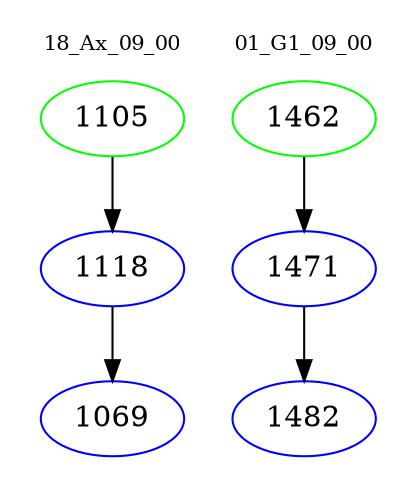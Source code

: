 digraph{
subgraph cluster_0 {
color = white
label = "18_Ax_09_00";
fontsize=10;
T0_1105 [label="1105", color="green"]
T0_1105 -> T0_1118 [color="black"]
T0_1118 [label="1118", color="blue"]
T0_1118 -> T0_1069 [color="black"]
T0_1069 [label="1069", color="blue"]
}
subgraph cluster_1 {
color = white
label = "01_G1_09_00";
fontsize=10;
T1_1462 [label="1462", color="green"]
T1_1462 -> T1_1471 [color="black"]
T1_1471 [label="1471", color="blue"]
T1_1471 -> T1_1482 [color="black"]
T1_1482 [label="1482", color="blue"]
}
}
